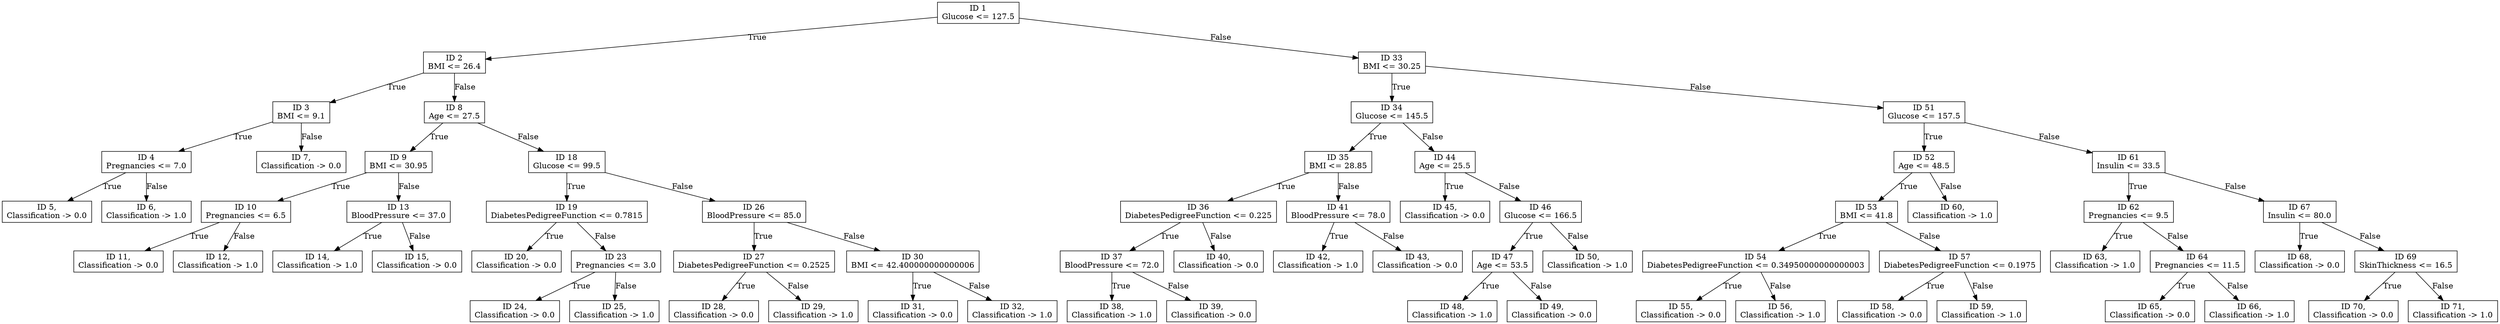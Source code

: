 digraph "Decision Tree" {
	node [shape=rectangle]
	"ID 1
Glucose <= 127.5
" -> "ID 2
BMI <= 26.4
" [label=True]
	"ID 1
Glucose <= 127.5
" -> "ID 33
BMI <= 30.25
" [label=False]
	"ID 2
BMI <= 26.4
" -> "ID 3
BMI <= 9.1
" [label=True]
	"ID 2
BMI <= 26.4
" -> "ID 8
Age <= 27.5
" [label=False]
	"ID 33
BMI <= 30.25
" -> "ID 34
Glucose <= 145.5
" [label=True]
	"ID 33
BMI <= 30.25
" -> "ID 51
Glucose <= 157.5
" [label=False]
	"ID 3
BMI <= 9.1
" -> "ID 4
Pregnancies <= 7.0
" [label=True]
	"ID 3
BMI <= 9.1
" -> "ID 7,
Classification -> 0.0
" [label=False]
	"ID 8
Age <= 27.5
" -> "ID 9
BMI <= 30.95
" [label=True]
	"ID 8
Age <= 27.5
" -> "ID 18
Glucose <= 99.5
" [label=False]
	"ID 34
Glucose <= 145.5
" -> "ID 35
BMI <= 28.85
" [label=True]
	"ID 34
Glucose <= 145.5
" -> "ID 44
Age <= 25.5
" [label=False]
	"ID 51
Glucose <= 157.5
" -> "ID 52
Age <= 48.5
" [label=True]
	"ID 51
Glucose <= 157.5
" -> "ID 61
Insulin <= 33.5
" [label=False]
	"ID 4
Pregnancies <= 7.0
" -> "ID 5,
Classification -> 0.0
" [label=True]
	"ID 4
Pregnancies <= 7.0
" -> "ID 6,
Classification -> 1.0
" [label=False]
	"ID 9
BMI <= 30.95
" -> "ID 10
Pregnancies <= 6.5
" [label=True]
	"ID 9
BMI <= 30.95
" -> "ID 13
BloodPressure <= 37.0
" [label=False]
	"ID 18
Glucose <= 99.5
" -> "ID 19
DiabetesPedigreeFunction <= 0.7815
" [label=True]
	"ID 18
Glucose <= 99.5
" -> "ID 26
BloodPressure <= 85.0
" [label=False]
	"ID 35
BMI <= 28.85
" -> "ID 36
DiabetesPedigreeFunction <= 0.225
" [label=True]
	"ID 35
BMI <= 28.85
" -> "ID 41
BloodPressure <= 78.0
" [label=False]
	"ID 44
Age <= 25.5
" -> "ID 45,
Classification -> 0.0
" [label=True]
	"ID 44
Age <= 25.5
" -> "ID 46
Glucose <= 166.5
" [label=False]
	"ID 52
Age <= 48.5
" -> "ID 53
BMI <= 41.8
" [label=True]
	"ID 52
Age <= 48.5
" -> "ID 60,
Classification -> 1.0
" [label=False]
	"ID 61
Insulin <= 33.5
" -> "ID 62
Pregnancies <= 9.5
" [label=True]
	"ID 61
Insulin <= 33.5
" -> "ID 67
Insulin <= 80.0
" [label=False]
	"ID 10
Pregnancies <= 6.5
" -> "ID 11,
Classification -> 0.0
" [label=True]
	"ID 10
Pregnancies <= 6.5
" -> "ID 12,
Classification -> 1.0
" [label=False]
	"ID 13
BloodPressure <= 37.0
" -> "ID 14,
Classification -> 1.0
" [label=True]
	"ID 13
BloodPressure <= 37.0
" -> "ID 15,
Classification -> 0.0
" [label=False]
	"ID 19
DiabetesPedigreeFunction <= 0.7815
" -> "ID 20,
Classification -> 0.0
" [label=True]
	"ID 19
DiabetesPedigreeFunction <= 0.7815
" -> "ID 23
Pregnancies <= 3.0
" [label=False]
	"ID 26
BloodPressure <= 85.0
" -> "ID 27
DiabetesPedigreeFunction <= 0.2525
" [label=True]
	"ID 26
BloodPressure <= 85.0
" -> "ID 30
BMI <= 42.400000000000006
" [label=False]
	"ID 36
DiabetesPedigreeFunction <= 0.225
" -> "ID 37
BloodPressure <= 72.0
" [label=True]
	"ID 36
DiabetesPedigreeFunction <= 0.225
" -> "ID 40,
Classification -> 0.0
" [label=False]
	"ID 41
BloodPressure <= 78.0
" -> "ID 42,
Classification -> 1.0
" [label=True]
	"ID 41
BloodPressure <= 78.0
" -> "ID 43,
Classification -> 0.0
" [label=False]
	"ID 46
Glucose <= 166.5
" -> "ID 47
Age <= 53.5
" [label=True]
	"ID 46
Glucose <= 166.5
" -> "ID 50,
Classification -> 1.0
" [label=False]
	"ID 53
BMI <= 41.8
" -> "ID 54
DiabetesPedigreeFunction <= 0.34950000000000003
" [label=True]
	"ID 53
BMI <= 41.8
" -> "ID 57
DiabetesPedigreeFunction <= 0.1975
" [label=False]
	"ID 62
Pregnancies <= 9.5
" -> "ID 63,
Classification -> 1.0
" [label=True]
	"ID 62
Pregnancies <= 9.5
" -> "ID 64
Pregnancies <= 11.5
" [label=False]
	"ID 67
Insulin <= 80.0
" -> "ID 68,
Classification -> 0.0
" [label=True]
	"ID 67
Insulin <= 80.0
" -> "ID 69
SkinThickness <= 16.5
" [label=False]
	"ID 23
Pregnancies <= 3.0
" -> "ID 24,
Classification -> 0.0
" [label=True]
	"ID 23
Pregnancies <= 3.0
" -> "ID 25,
Classification -> 1.0
" [label=False]
	"ID 27
DiabetesPedigreeFunction <= 0.2525
" -> "ID 28,
Classification -> 0.0
" [label=True]
	"ID 27
DiabetesPedigreeFunction <= 0.2525
" -> "ID 29,
Classification -> 1.0
" [label=False]
	"ID 30
BMI <= 42.400000000000006
" -> "ID 31,
Classification -> 0.0
" [label=True]
	"ID 30
BMI <= 42.400000000000006
" -> "ID 32,
Classification -> 1.0
" [label=False]
	"ID 37
BloodPressure <= 72.0
" -> "ID 38,
Classification -> 1.0
" [label=True]
	"ID 37
BloodPressure <= 72.0
" -> "ID 39,
Classification -> 0.0
" [label=False]
	"ID 47
Age <= 53.5
" -> "ID 48,
Classification -> 1.0
" [label=True]
	"ID 47
Age <= 53.5
" -> "ID 49,
Classification -> 0.0
" [label=False]
	"ID 54
DiabetesPedigreeFunction <= 0.34950000000000003
" -> "ID 55,
Classification -> 0.0
" [label=True]
	"ID 54
DiabetesPedigreeFunction <= 0.34950000000000003
" -> "ID 56,
Classification -> 1.0
" [label=False]
	"ID 57
DiabetesPedigreeFunction <= 0.1975
" -> "ID 58,
Classification -> 0.0
" [label=True]
	"ID 57
DiabetesPedigreeFunction <= 0.1975
" -> "ID 59,
Classification -> 1.0
" [label=False]
	"ID 64
Pregnancies <= 11.5
" -> "ID 65,
Classification -> 0.0
" [label=True]
	"ID 64
Pregnancies <= 11.5
" -> "ID 66,
Classification -> 1.0
" [label=False]
	"ID 69
SkinThickness <= 16.5
" -> "ID 70,
Classification -> 0.0
" [label=True]
	"ID 69
SkinThickness <= 16.5
" -> "ID 71,
Classification -> 1.0
" [label=False]
}
